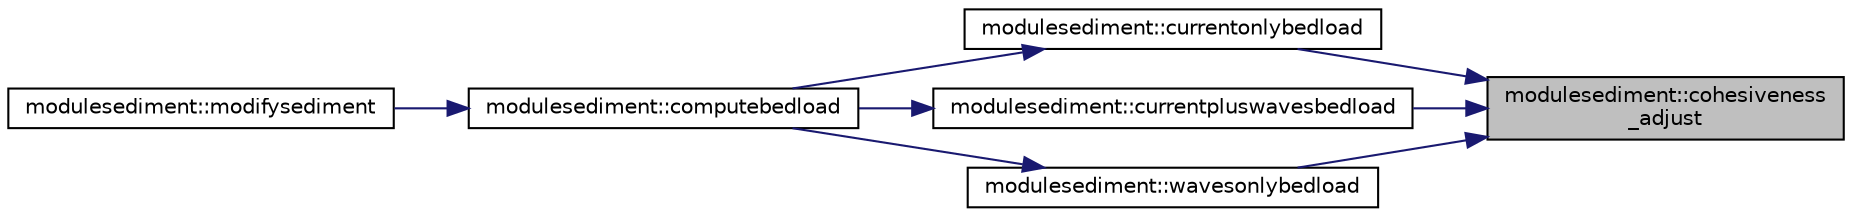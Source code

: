 digraph "modulesediment::cohesiveness_adjust"
{
 // LATEX_PDF_SIZE
  edge [fontname="Helvetica",fontsize="10",labelfontname="Helvetica",labelfontsize="10"];
  node [fontname="Helvetica",fontsize="10",shape=record];
  rankdir="RL";
  Node1 [label="modulesediment::cohesiveness\l_adjust",height=0.2,width=0.4,color="black", fillcolor="grey75", style="filled", fontcolor="black",tooltip=" "];
  Node1 -> Node2 [dir="back",color="midnightblue",fontsize="10",style="solid",fontname="Helvetica"];
  Node2 [label="modulesediment::currentonlybedload",height=0.2,width=0.4,color="black", fillcolor="white", style="filled",URL="$namespacemodulesediment.html#a099f230f690695fa4061449e8880d0e7",tooltip=" "];
  Node2 -> Node3 [dir="back",color="midnightblue",fontsize="10",style="solid",fontname="Helvetica"];
  Node3 [label="modulesediment::computebedload",height=0.2,width=0.4,color="black", fillcolor="white", style="filled",URL="$namespacemodulesediment.html#a621ed127ad378409a67e67c54993d3cb",tooltip=" "];
  Node3 -> Node4 [dir="back",color="midnightblue",fontsize="10",style="solid",fontname="Helvetica"];
  Node4 [label="modulesediment::modifysediment",height=0.2,width=0.4,color="black", fillcolor="white", style="filled",URL="$namespacemodulesediment.html#a8bd56ac218e3c51dd03eb2967d7e9398",tooltip=" "];
  Node1 -> Node5 [dir="back",color="midnightblue",fontsize="10",style="solid",fontname="Helvetica"];
  Node5 [label="modulesediment::currentpluswavesbedload",height=0.2,width=0.4,color="black", fillcolor="white", style="filled",URL="$namespacemodulesediment.html#ab4e81d1c3c2244f9bb0f378491adbc1e",tooltip=" "];
  Node5 -> Node3 [dir="back",color="midnightblue",fontsize="10",style="solid",fontname="Helvetica"];
  Node1 -> Node6 [dir="back",color="midnightblue",fontsize="10",style="solid",fontname="Helvetica"];
  Node6 [label="modulesediment::wavesonlybedload",height=0.2,width=0.4,color="black", fillcolor="white", style="filled",URL="$namespacemodulesediment.html#ab75ac0182e2b11a8063dbb8027fa8d19",tooltip=" "];
  Node6 -> Node3 [dir="back",color="midnightblue",fontsize="10",style="solid",fontname="Helvetica"];
}

